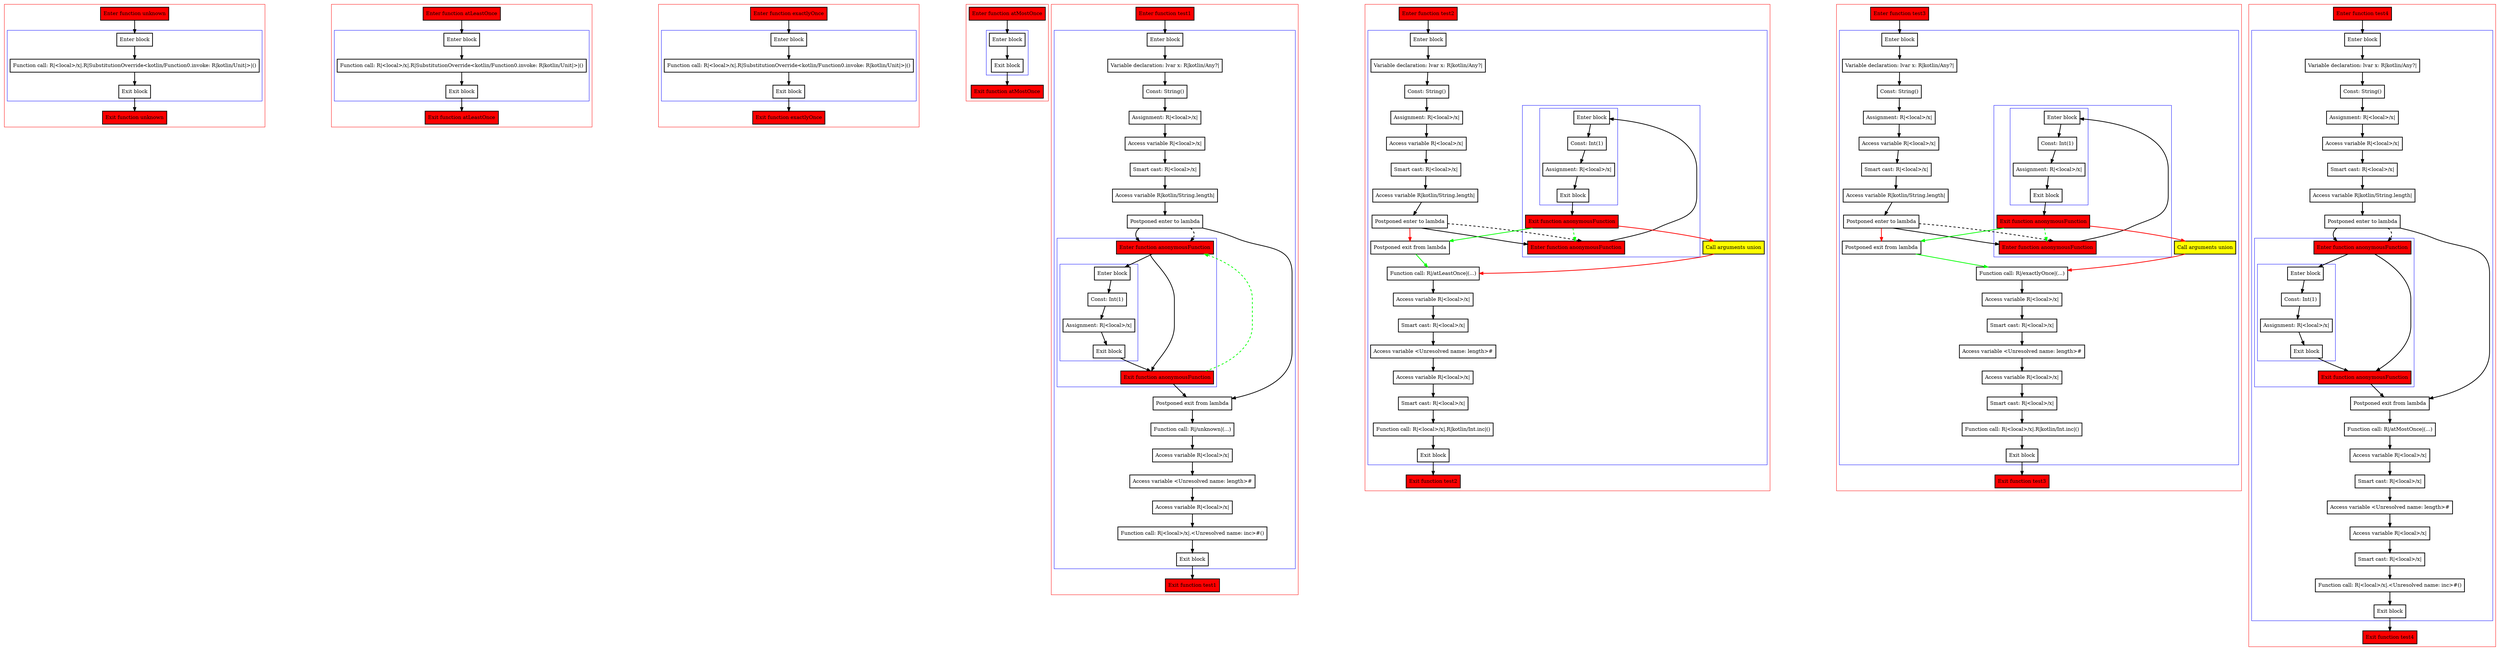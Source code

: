 digraph flowFromInplaceLambda3_kt {
    graph [nodesep=3]
    node [shape=box penwidth=2]
    edge [penwidth=2]

    subgraph cluster_0 {
        color=red
        0 [label="Enter function unknown" style="filled" fillcolor=red];
        subgraph cluster_1 {
            color=blue
            1 [label="Enter block"];
            2 [label="Function call: R|<local>/x|.R|SubstitutionOverride<kotlin/Function0.invoke: R|kotlin/Unit|>|()"];
            3 [label="Exit block"];
        }
        4 [label="Exit function unknown" style="filled" fillcolor=red];
    }
    0 -> {1};
    1 -> {2};
    2 -> {3};
    3 -> {4};

    subgraph cluster_2 {
        color=red
        5 [label="Enter function atLeastOnce" style="filled" fillcolor=red];
        subgraph cluster_3 {
            color=blue
            6 [label="Enter block"];
            7 [label="Function call: R|<local>/x|.R|SubstitutionOverride<kotlin/Function0.invoke: R|kotlin/Unit|>|()"];
            8 [label="Exit block"];
        }
        9 [label="Exit function atLeastOnce" style="filled" fillcolor=red];
    }
    5 -> {6};
    6 -> {7};
    7 -> {8};
    8 -> {9};

    subgraph cluster_4 {
        color=red
        10 [label="Enter function exactlyOnce" style="filled" fillcolor=red];
        subgraph cluster_5 {
            color=blue
            11 [label="Enter block"];
            12 [label="Function call: R|<local>/x|.R|SubstitutionOverride<kotlin/Function0.invoke: R|kotlin/Unit|>|()"];
            13 [label="Exit block"];
        }
        14 [label="Exit function exactlyOnce" style="filled" fillcolor=red];
    }
    10 -> {11};
    11 -> {12};
    12 -> {13};
    13 -> {14};

    subgraph cluster_6 {
        color=red
        15 [label="Enter function atMostOnce" style="filled" fillcolor=red];
        subgraph cluster_7 {
            color=blue
            16 [label="Enter block"];
            17 [label="Exit block"];
        }
        18 [label="Exit function atMostOnce" style="filled" fillcolor=red];
    }
    15 -> {16};
    16 -> {17};
    17 -> {18};

    subgraph cluster_8 {
        color=red
        19 [label="Enter function test1" style="filled" fillcolor=red];
        subgraph cluster_9 {
            color=blue
            20 [label="Enter block"];
            21 [label="Variable declaration: lvar x: R|kotlin/Any?|"];
            22 [label="Const: String()"];
            23 [label="Assignment: R|<local>/x|"];
            24 [label="Access variable R|<local>/x|"];
            25 [label="Smart cast: R|<local>/x|"];
            26 [label="Access variable R|kotlin/String.length|"];
            27 [label="Postponed enter to lambda"];
            subgraph cluster_10 {
                color=blue
                36 [label="Enter function anonymousFunction" style="filled" fillcolor=red];
                subgraph cluster_11 {
                    color=blue
                    37 [label="Enter block"];
                    38 [label="Const: Int(1)"];
                    39 [label="Assignment: R|<local>/x|"];
                    40 [label="Exit block"];
                }
                41 [label="Exit function anonymousFunction" style="filled" fillcolor=red];
            }
            28 [label="Postponed exit from lambda"];
            29 [label="Function call: R|/unknown|(...)"];
            30 [label="Access variable R|<local>/x|"];
            31 [label="Access variable <Unresolved name: length>#"];
            32 [label="Access variable R|<local>/x|"];
            33 [label="Function call: R|<local>/x|.<Unresolved name: inc>#()"];
            34 [label="Exit block"];
        }
        35 [label="Exit function test1" style="filled" fillcolor=red];
    }
    19 -> {20};
    20 -> {21};
    21 -> {22};
    22 -> {23};
    23 -> {24};
    24 -> {25};
    25 -> {26};
    26 -> {27};
    27 -> {28 36};
    27 -> {36} [style=dashed];
    28 -> {29};
    29 -> {30};
    30 -> {31};
    31 -> {32};
    32 -> {33};
    33 -> {34};
    34 -> {35};
    36 -> {41 37};
    37 -> {38};
    38 -> {39};
    39 -> {40};
    40 -> {41};
    41 -> {28};
    41 -> {36} [color=green style=dashed];

    subgraph cluster_12 {
        color=red
        42 [label="Enter function test2" style="filled" fillcolor=red];
        subgraph cluster_13 {
            color=blue
            43 [label="Enter block"];
            44 [label="Variable declaration: lvar x: R|kotlin/Any?|"];
            45 [label="Const: String()"];
            46 [label="Assignment: R|<local>/x|"];
            47 [label="Access variable R|<local>/x|"];
            48 [label="Smart cast: R|<local>/x|"];
            49 [label="Access variable R|kotlin/String.length|"];
            50 [label="Postponed enter to lambda"];
            subgraph cluster_14 {
                color=blue
                62 [label="Enter function anonymousFunction" style="filled" fillcolor=red];
                subgraph cluster_15 {
                    color=blue
                    63 [label="Enter block"];
                    64 [label="Const: Int(1)"];
                    65 [label="Assignment: R|<local>/x|"];
                    66 [label="Exit block"];
                }
                67 [label="Exit function anonymousFunction" style="filled" fillcolor=red];
            }
            51 [label="Call arguments union" style="filled" fillcolor=yellow];
            52 [label="Postponed exit from lambda"];
            53 [label="Function call: R|/atLeastOnce|(...)"];
            54 [label="Access variable R|<local>/x|"];
            55 [label="Smart cast: R|<local>/x|"];
            56 [label="Access variable <Unresolved name: length>#"];
            57 [label="Access variable R|<local>/x|"];
            58 [label="Smart cast: R|<local>/x|"];
            59 [label="Function call: R|<local>/x|.R|kotlin/Int.inc|()"];
            60 [label="Exit block"];
        }
        61 [label="Exit function test2" style="filled" fillcolor=red];
    }
    42 -> {43};
    43 -> {44};
    44 -> {45};
    45 -> {46};
    46 -> {47};
    47 -> {48};
    48 -> {49};
    49 -> {50};
    50 -> {62};
    50 -> {52} [color=red];
    50 -> {62} [style=dashed];
    51 -> {53} [color=red];
    52 -> {53} [color=green];
    53 -> {54};
    54 -> {55};
    55 -> {56};
    56 -> {57};
    57 -> {58};
    58 -> {59};
    59 -> {60};
    60 -> {61};
    62 -> {63};
    63 -> {64};
    64 -> {65};
    65 -> {66};
    66 -> {67};
    67 -> {51} [color=red];
    67 -> {52} [color=green];
    67 -> {62} [color=green style=dashed];

    subgraph cluster_16 {
        color=red
        68 [label="Enter function test3" style="filled" fillcolor=red];
        subgraph cluster_17 {
            color=blue
            69 [label="Enter block"];
            70 [label="Variable declaration: lvar x: R|kotlin/Any?|"];
            71 [label="Const: String()"];
            72 [label="Assignment: R|<local>/x|"];
            73 [label="Access variable R|<local>/x|"];
            74 [label="Smart cast: R|<local>/x|"];
            75 [label="Access variable R|kotlin/String.length|"];
            76 [label="Postponed enter to lambda"];
            subgraph cluster_18 {
                color=blue
                88 [label="Enter function anonymousFunction" style="filled" fillcolor=red];
                subgraph cluster_19 {
                    color=blue
                    89 [label="Enter block"];
                    90 [label="Const: Int(1)"];
                    91 [label="Assignment: R|<local>/x|"];
                    92 [label="Exit block"];
                }
                93 [label="Exit function anonymousFunction" style="filled" fillcolor=red];
            }
            77 [label="Call arguments union" style="filled" fillcolor=yellow];
            78 [label="Postponed exit from lambda"];
            79 [label="Function call: R|/exactlyOnce|(...)"];
            80 [label="Access variable R|<local>/x|"];
            81 [label="Smart cast: R|<local>/x|"];
            82 [label="Access variable <Unresolved name: length>#"];
            83 [label="Access variable R|<local>/x|"];
            84 [label="Smart cast: R|<local>/x|"];
            85 [label="Function call: R|<local>/x|.R|kotlin/Int.inc|()"];
            86 [label="Exit block"];
        }
        87 [label="Exit function test3" style="filled" fillcolor=red];
    }
    68 -> {69};
    69 -> {70};
    70 -> {71};
    71 -> {72};
    72 -> {73};
    73 -> {74};
    74 -> {75};
    75 -> {76};
    76 -> {88};
    76 -> {78} [color=red];
    76 -> {88} [style=dashed];
    77 -> {79} [color=red];
    78 -> {79} [color=green];
    79 -> {80};
    80 -> {81};
    81 -> {82};
    82 -> {83};
    83 -> {84};
    84 -> {85};
    85 -> {86};
    86 -> {87};
    88 -> {89};
    89 -> {90};
    90 -> {91};
    91 -> {92};
    92 -> {93};
    93 -> {77} [color=red];
    93 -> {78} [color=green];
    93 -> {88} [color=green style=dashed];

    subgraph cluster_20 {
        color=red
        94 [label="Enter function test4" style="filled" fillcolor=red];
        subgraph cluster_21 {
            color=blue
            95 [label="Enter block"];
            96 [label="Variable declaration: lvar x: R|kotlin/Any?|"];
            97 [label="Const: String()"];
            98 [label="Assignment: R|<local>/x|"];
            99 [label="Access variable R|<local>/x|"];
            100 [label="Smart cast: R|<local>/x|"];
            101 [label="Access variable R|kotlin/String.length|"];
            102 [label="Postponed enter to lambda"];
            subgraph cluster_22 {
                color=blue
                113 [label="Enter function anonymousFunction" style="filled" fillcolor=red];
                subgraph cluster_23 {
                    color=blue
                    114 [label="Enter block"];
                    115 [label="Const: Int(1)"];
                    116 [label="Assignment: R|<local>/x|"];
                    117 [label="Exit block"];
                }
                118 [label="Exit function anonymousFunction" style="filled" fillcolor=red];
            }
            103 [label="Postponed exit from lambda"];
            104 [label="Function call: R|/atMostOnce|(...)"];
            105 [label="Access variable R|<local>/x|"];
            106 [label="Smart cast: R|<local>/x|"];
            107 [label="Access variable <Unresolved name: length>#"];
            108 [label="Access variable R|<local>/x|"];
            109 [label="Smart cast: R|<local>/x|"];
            110 [label="Function call: R|<local>/x|.<Unresolved name: inc>#()"];
            111 [label="Exit block"];
        }
        112 [label="Exit function test4" style="filled" fillcolor=red];
    }
    94 -> {95};
    95 -> {96};
    96 -> {97};
    97 -> {98};
    98 -> {99};
    99 -> {100};
    100 -> {101};
    101 -> {102};
    102 -> {103 113};
    102 -> {113} [style=dashed];
    103 -> {104};
    104 -> {105};
    105 -> {106};
    106 -> {107};
    107 -> {108};
    108 -> {109};
    109 -> {110};
    110 -> {111};
    111 -> {112};
    113 -> {118 114};
    114 -> {115};
    115 -> {116};
    116 -> {117};
    117 -> {118};
    118 -> {103};

}
